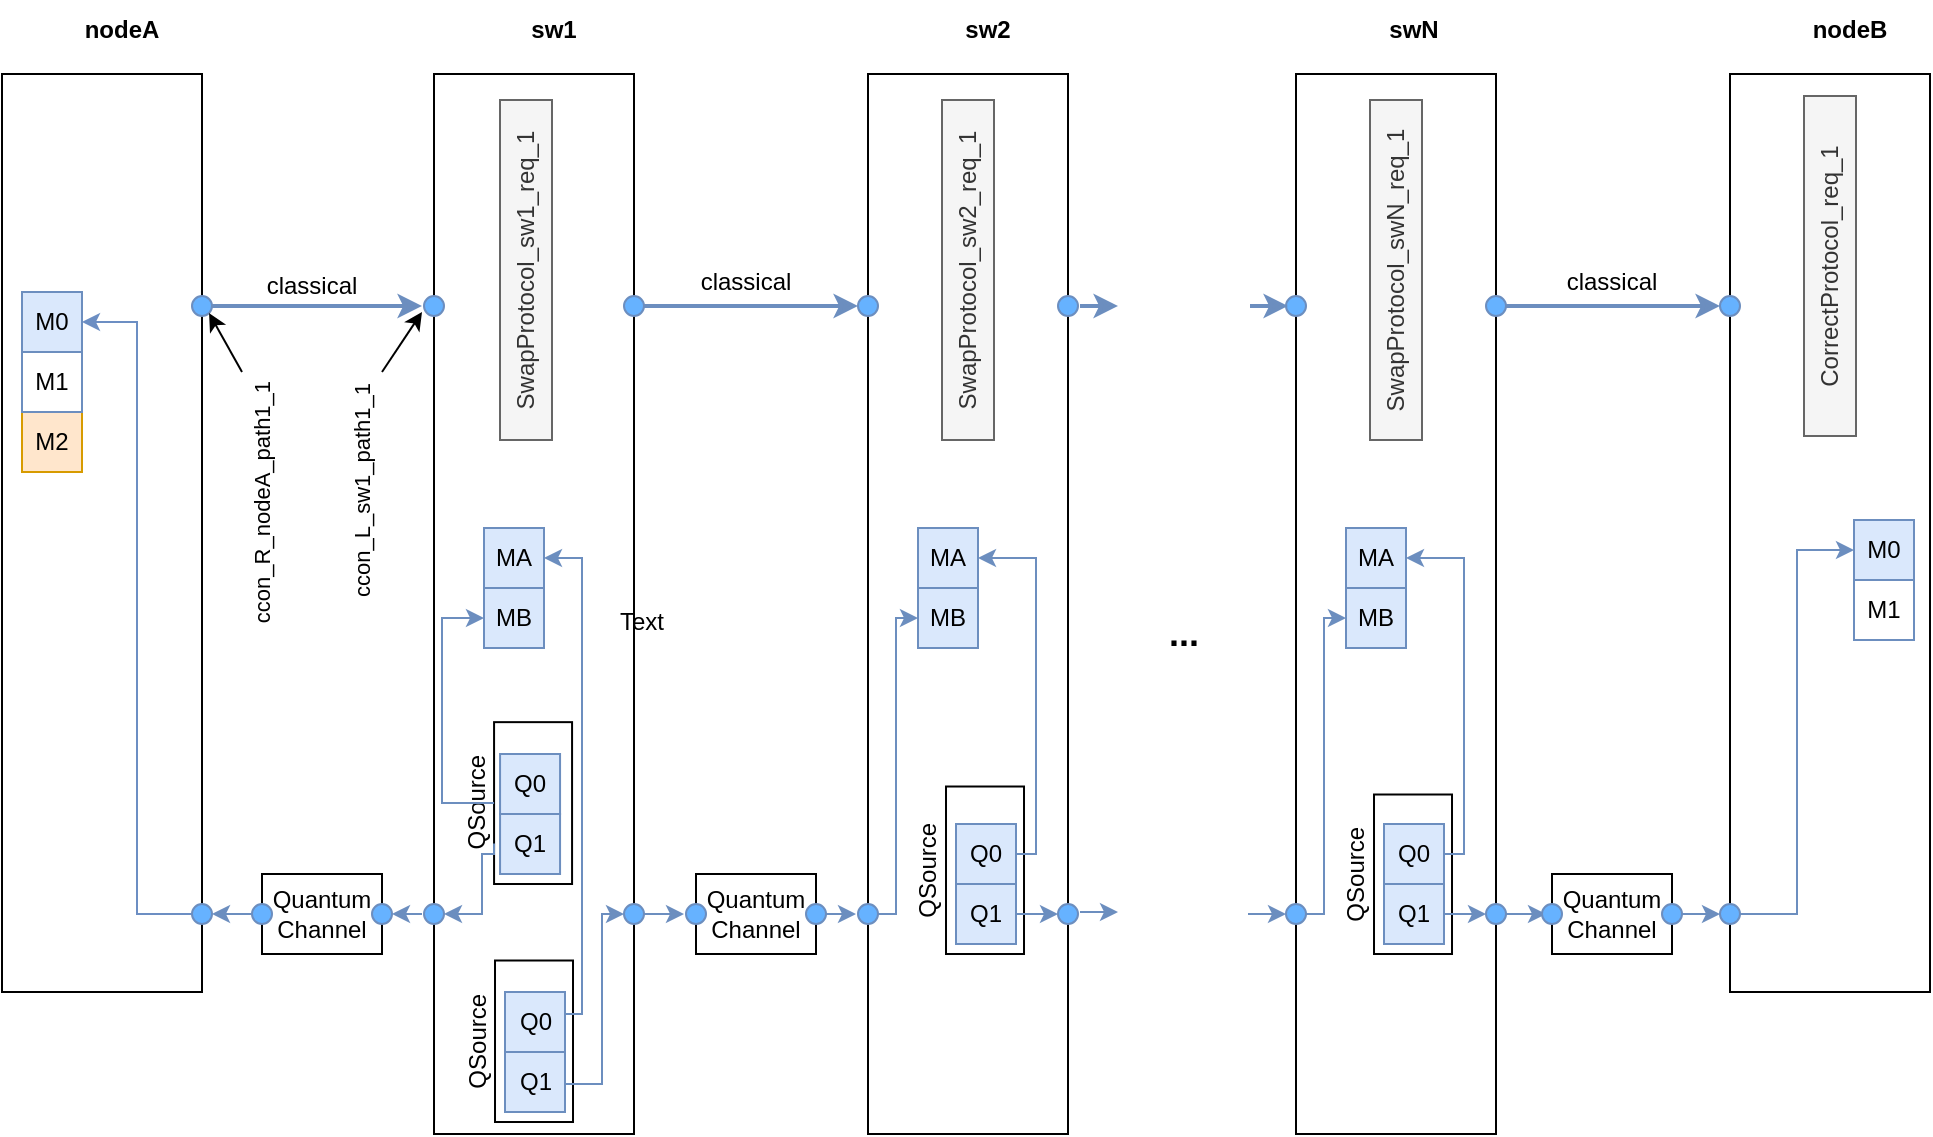 <mxfile version="24.4.0" type="device">
  <diagram name="Página-1" id="eLkDxXY-62TLMYeRFwhm">
    <mxGraphModel dx="792" dy="436" grid="1" gridSize="10" guides="1" tooltips="1" connect="1" arrows="1" fold="1" page="1" pageScale="1" pageWidth="1169" pageHeight="827" math="0" shadow="0">
      <root>
        <mxCell id="0" />
        <mxCell id="1" parent="0" />
        <mxCell id="9aIz3eH4mraqbj3gu_Gu-21" value="" style="rounded=0;whiteSpace=wrap;html=1;" parent="1" vertex="1">
          <mxGeometry x="296" y="120" width="100" height="530" as="geometry" />
        </mxCell>
        <mxCell id="9aIz3eH4mraqbj3gu_Gu-1" value="" style="rounded=0;whiteSpace=wrap;html=1;" parent="1" vertex="1">
          <mxGeometry x="80" y="120" width="100" height="459" as="geometry" />
        </mxCell>
        <mxCell id="9aIz3eH4mraqbj3gu_Gu-2" value="&lt;b&gt;nodeA&lt;/b&gt;" style="text;html=1;align=center;verticalAlign=middle;whiteSpace=wrap;rounded=0;" parent="1" vertex="1">
          <mxGeometry x="110" y="83" width="60" height="30" as="geometry" />
        </mxCell>
        <mxCell id="9aIz3eH4mraqbj3gu_Gu-3" value="M2" style="rounded=0;whiteSpace=wrap;html=1;fillColor=#ffe6cc;strokeColor=#d79b00;" parent="1" vertex="1">
          <mxGeometry x="90" y="289" width="30" height="30" as="geometry" />
        </mxCell>
        <mxCell id="9aIz3eH4mraqbj3gu_Gu-4" value="M0" style="rounded=0;whiteSpace=wrap;html=1;fillColor=#dae8fc;strokeColor=#6c8ebf;" parent="1" vertex="1">
          <mxGeometry x="90" y="229" width="30" height="30" as="geometry" />
        </mxCell>
        <mxCell id="9aIz3eH4mraqbj3gu_Gu-5" value="M1" style="rounded=0;whiteSpace=wrap;html=1;fillColor=none;strokeColor=#6c8ebf;" parent="1" vertex="1">
          <mxGeometry x="90" y="259" width="30" height="30" as="geometry" />
        </mxCell>
        <mxCell id="9aIz3eH4mraqbj3gu_Gu-6" value="Q0" style="rounded=0;whiteSpace=wrap;html=1;fillColor=#dae8fc;strokeColor=#6c8ebf;" parent="1" vertex="1">
          <mxGeometry x="329.03" y="460" width="30" height="30" as="geometry" />
        </mxCell>
        <mxCell id="9aIz3eH4mraqbj3gu_Gu-8" value="&lt;div&gt;QSource&lt;br&gt;&lt;/div&gt;" style="rounded=0;whiteSpace=wrap;html=1;rotation=-90;fillColor=none;labelPosition=center;verticalLabelPosition=top;align=center;verticalAlign=bottom;labelBackgroundColor=default;" parent="1" vertex="1">
          <mxGeometry x="305.07" y="465.04" width="80.93" height="39" as="geometry" />
        </mxCell>
        <mxCell id="9aIz3eH4mraqbj3gu_Gu-7" value="Q1" style="rounded=0;whiteSpace=wrap;html=1;fillColor=#dae8fc;strokeColor=#6c8ebf;" parent="1" vertex="1">
          <mxGeometry x="329.03" y="490" width="30" height="30" as="geometry" />
        </mxCell>
        <mxCell id="9aIz3eH4mraqbj3gu_Gu-19" style="edgeStyle=orthogonalEdgeStyle;rounded=0;orthogonalLoop=1;jettySize=auto;html=1;exitX=1;exitY=0.5;exitDx=0;exitDy=0;entryX=0;entryY=0.5;entryDx=0;entryDy=0;fillColor=#dae8fc;strokeColor=#6c8ebf;startArrow=classic;startFill=1;endArrow=none;endFill=0;" parent="1" source="9aIz3eH4mraqbj3gu_Gu-10" target="9aIz3eH4mraqbj3gu_Gu-16" edge="1">
          <mxGeometry relative="1" as="geometry" />
        </mxCell>
        <mxCell id="Q7HjAmbKDBVqy8clDkbl-3" style="edgeStyle=orthogonalEdgeStyle;rounded=0;orthogonalLoop=1;jettySize=auto;html=1;exitX=0;exitY=0.5;exitDx=0;exitDy=0;entryX=1;entryY=0.5;entryDx=0;entryDy=0;strokeColor=#6c8ec3;" edge="1" parent="1" source="9aIz3eH4mraqbj3gu_Gu-10" target="9aIz3eH4mraqbj3gu_Gu-4">
          <mxGeometry relative="1" as="geometry" />
        </mxCell>
        <mxCell id="9aIz3eH4mraqbj3gu_Gu-10" value="" style="ellipse;whiteSpace=wrap;html=1;aspect=fixed;fillColor=#66B2FF;strokeColor=#6c8ebf;" parent="1" vertex="1">
          <mxGeometry x="175" y="535" width="10" height="10" as="geometry" />
        </mxCell>
        <mxCell id="9aIz3eH4mraqbj3gu_Gu-121" style="edgeStyle=orthogonalEdgeStyle;rounded=0;orthogonalLoop=1;jettySize=auto;html=1;exitX=1;exitY=0.5;exitDx=0;exitDy=0;fillColor=#dae8fc;strokeColor=#6c8ebf;strokeWidth=2;" parent="1" source="9aIz3eH4mraqbj3gu_Gu-12" edge="1">
          <mxGeometry relative="1" as="geometry">
            <mxPoint x="290" y="236" as="targetPoint" />
          </mxGeometry>
        </mxCell>
        <mxCell id="9aIz3eH4mraqbj3gu_Gu-12" value="" style="ellipse;whiteSpace=wrap;html=1;aspect=fixed;fillColor=#66B2FF;strokeColor=#6c8ebf;" parent="1" vertex="1">
          <mxGeometry x="175" y="231" width="10" height="10" as="geometry" />
        </mxCell>
        <mxCell id="9aIz3eH4mraqbj3gu_Gu-14" value="Quantum&lt;div&gt;Channel&lt;/div&gt;" style="rounded=0;whiteSpace=wrap;html=1;" parent="1" vertex="1">
          <mxGeometry x="210" y="520" width="60" height="40" as="geometry" />
        </mxCell>
        <mxCell id="9aIz3eH4mraqbj3gu_Gu-16" value="" style="ellipse;whiteSpace=wrap;html=1;aspect=fixed;fillColor=#66B2FF;strokeColor=#6c8ebf;" parent="1" vertex="1">
          <mxGeometry x="205" y="535" width="10" height="10" as="geometry" />
        </mxCell>
        <mxCell id="9aIz3eH4mraqbj3gu_Gu-37" style="edgeStyle=orthogonalEdgeStyle;rounded=0;orthogonalLoop=1;jettySize=auto;html=1;exitX=1;exitY=0.5;exitDx=0;exitDy=0;fillColor=#dae8fc;strokeColor=#6c8ebf;startArrow=classic;startFill=1;endArrow=none;endFill=0;" parent="1" source="9aIz3eH4mraqbj3gu_Gu-20" edge="1">
          <mxGeometry relative="1" as="geometry">
            <mxPoint x="290" y="540" as="targetPoint" />
          </mxGeometry>
        </mxCell>
        <mxCell id="9aIz3eH4mraqbj3gu_Gu-20" value="" style="ellipse;whiteSpace=wrap;html=1;aspect=fixed;fillColor=#66B2FF;strokeColor=#6c8ebf;" parent="1" vertex="1">
          <mxGeometry x="265" y="535" width="10" height="10" as="geometry" />
        </mxCell>
        <mxCell id="9aIz3eH4mraqbj3gu_Gu-22" value="&lt;b&gt;sw1&lt;/b&gt;" style="text;html=1;align=center;verticalAlign=middle;whiteSpace=wrap;rounded=0;" parent="1" vertex="1">
          <mxGeometry x="326" y="83" width="60" height="30" as="geometry" />
        </mxCell>
        <mxCell id="9aIz3eH4mraqbj3gu_Gu-24" value="MA" style="rounded=0;whiteSpace=wrap;html=1;fillColor=#dae8fc;strokeColor=#6c8ebf;" parent="1" vertex="1">
          <mxGeometry x="321" y="347" width="30" height="30" as="geometry" />
        </mxCell>
        <mxCell id="9aIz3eH4mraqbj3gu_Gu-25" value="MB" style="rounded=0;whiteSpace=wrap;html=1;fillColor=#dae8fc;strokeColor=#6c8ebf;" parent="1" vertex="1">
          <mxGeometry x="321" y="377" width="30" height="30" as="geometry" />
        </mxCell>
        <mxCell id="9aIz3eH4mraqbj3gu_Gu-28" value="&lt;div&gt;QSource&lt;br&gt;&lt;/div&gt;" style="rounded=0;whiteSpace=wrap;html=1;rotation=-90;fillColor=none;labelPosition=center;verticalLabelPosition=top;align=center;verticalAlign=bottom;labelBackgroundColor=default;" parent="1" vertex="1">
          <mxGeometry x="305.63" y="584.13" width="80.75" height="39" as="geometry" />
        </mxCell>
        <mxCell id="9aIz3eH4mraqbj3gu_Gu-42" style="edgeStyle=orthogonalEdgeStyle;rounded=0;orthogonalLoop=1;jettySize=auto;html=1;exitX=0.5;exitY=0;exitDx=0;exitDy=0;entryX=1;entryY=0.5;entryDx=0;entryDy=0;fillColor=#dae8fc;strokeColor=#6c8ebf;" parent="1" source="9aIz3eH4mraqbj3gu_Gu-27" target="9aIz3eH4mraqbj3gu_Gu-24" edge="1">
          <mxGeometry relative="1" as="geometry">
            <Array as="points">
              <mxPoint x="347" y="590" />
              <mxPoint x="370" y="590" />
              <mxPoint x="370" y="362" />
            </Array>
          </mxGeometry>
        </mxCell>
        <mxCell id="9aIz3eH4mraqbj3gu_Gu-27" value="Q0" style="rounded=0;whiteSpace=wrap;html=1;fillColor=#dae8fc;strokeColor=#6c8ebf;" parent="1" vertex="1">
          <mxGeometry x="331.5" y="579" width="30" height="30" as="geometry" />
        </mxCell>
        <mxCell id="9aIz3eH4mraqbj3gu_Gu-29" style="edgeStyle=orthogonalEdgeStyle;rounded=0;orthogonalLoop=1;jettySize=auto;html=1;exitX=1;exitY=0.5;exitDx=0;exitDy=0;entryX=0;entryY=0.5;entryDx=0;entryDy=0;fillColor=#dae8fc;strokeColor=#6c8ebf;" parent="1" source="9aIz3eH4mraqbj3gu_Gu-30" target="9aIz3eH4mraqbj3gu_Gu-32" edge="1">
          <mxGeometry relative="1" as="geometry">
            <mxPoint x="397.12" y="625" as="targetPoint" />
            <Array as="points">
              <mxPoint x="362" y="625" />
              <mxPoint x="380" y="625" />
              <mxPoint x="380" y="540" />
            </Array>
          </mxGeometry>
        </mxCell>
        <mxCell id="9aIz3eH4mraqbj3gu_Gu-30" value="Q1" style="rounded=0;whiteSpace=wrap;html=1;fillColor=#dae8fc;strokeColor=#6c8ebf;" parent="1" vertex="1">
          <mxGeometry x="331.5" y="609" width="30" height="30" as="geometry" />
        </mxCell>
        <mxCell id="9aIz3eH4mraqbj3gu_Gu-31" style="edgeStyle=orthogonalEdgeStyle;rounded=0;orthogonalLoop=1;jettySize=auto;html=1;exitX=1;exitY=0.5;exitDx=0;exitDy=0;entryX=0;entryY=0.5;entryDx=0;entryDy=0;fillColor=#dae8fc;strokeColor=#6c8ebf;" parent="1" source="9aIz3eH4mraqbj3gu_Gu-32" edge="1">
          <mxGeometry relative="1" as="geometry">
            <mxPoint x="421" y="540" as="targetPoint" />
          </mxGeometry>
        </mxCell>
        <mxCell id="9aIz3eH4mraqbj3gu_Gu-32" value="" style="ellipse;whiteSpace=wrap;html=1;aspect=fixed;fillColor=#66B2FF;strokeColor=#6c8ebf;" parent="1" vertex="1">
          <mxGeometry x="391" y="535" width="10" height="10" as="geometry" />
        </mxCell>
        <mxCell id="9aIz3eH4mraqbj3gu_Gu-106" style="edgeStyle=orthogonalEdgeStyle;rounded=0;orthogonalLoop=1;jettySize=auto;html=1;exitX=1;exitY=0.5;exitDx=0;exitDy=0;entryX=0;entryY=0.5;entryDx=0;entryDy=0;fillColor=#dae8fc;strokeColor=#6c8ebf;strokeWidth=2;" parent="1" source="9aIz3eH4mraqbj3gu_Gu-33" target="9aIz3eH4mraqbj3gu_Gu-62" edge="1">
          <mxGeometry relative="1" as="geometry" />
        </mxCell>
        <mxCell id="9aIz3eH4mraqbj3gu_Gu-33" value="" style="ellipse;whiteSpace=wrap;html=1;aspect=fixed;fillColor=#66B2FF;strokeColor=#6c8ebf;" parent="1" vertex="1">
          <mxGeometry x="391" y="231" width="10" height="10" as="geometry" />
        </mxCell>
        <mxCell id="9aIz3eH4mraqbj3gu_Gu-35" value="" style="ellipse;whiteSpace=wrap;html=1;aspect=fixed;fillColor=#66B2FF;strokeColor=#6c8ebf;" parent="1" vertex="1">
          <mxGeometry x="291" y="535" width="10" height="10" as="geometry" />
        </mxCell>
        <mxCell id="9aIz3eH4mraqbj3gu_Gu-13" value="" style="ellipse;whiteSpace=wrap;html=1;aspect=fixed;fillColor=#66B2FF;strokeColor=#6c8ebf;" parent="1" vertex="1">
          <mxGeometry x="291" y="231" width="10" height="10" as="geometry" />
        </mxCell>
        <mxCell id="9aIz3eH4mraqbj3gu_Gu-43" value="Quantum&lt;div&gt;Channel&lt;/div&gt;" style="rounded=0;whiteSpace=wrap;html=1;" parent="1" vertex="1">
          <mxGeometry x="427" y="520" width="60" height="40" as="geometry" />
        </mxCell>
        <mxCell id="9aIz3eH4mraqbj3gu_Gu-44" value="" style="ellipse;whiteSpace=wrap;html=1;aspect=fixed;fillColor=#66B2FF;strokeColor=#6c8ebf;" parent="1" vertex="1">
          <mxGeometry x="422" y="535" width="10" height="10" as="geometry" />
        </mxCell>
        <mxCell id="9aIz3eH4mraqbj3gu_Gu-45" style="edgeStyle=orthogonalEdgeStyle;rounded=0;orthogonalLoop=1;jettySize=auto;html=1;exitX=1;exitY=0.5;exitDx=0;exitDy=0;fillColor=#dae8fc;strokeColor=#6c8ebf;" parent="1" source="9aIz3eH4mraqbj3gu_Gu-46" edge="1">
          <mxGeometry relative="1" as="geometry">
            <mxPoint x="507" y="540" as="targetPoint" />
          </mxGeometry>
        </mxCell>
        <mxCell id="9aIz3eH4mraqbj3gu_Gu-46" value="" style="ellipse;whiteSpace=wrap;html=1;aspect=fixed;fillColor=#66B2FF;strokeColor=#6c8ebf;" parent="1" vertex="1">
          <mxGeometry x="482" y="535" width="10" height="10" as="geometry" />
        </mxCell>
        <mxCell id="9aIz3eH4mraqbj3gu_Gu-47" value="" style="rounded=0;whiteSpace=wrap;html=1;" parent="1" vertex="1">
          <mxGeometry x="513" y="120" width="100" height="530" as="geometry" />
        </mxCell>
        <mxCell id="9aIz3eH4mraqbj3gu_Gu-48" value="&lt;b&gt;sw2&lt;/b&gt;" style="text;html=1;align=center;verticalAlign=middle;whiteSpace=wrap;rounded=0;" parent="1" vertex="1">
          <mxGeometry x="543" y="83" width="60" height="30" as="geometry" />
        </mxCell>
        <mxCell id="9aIz3eH4mraqbj3gu_Gu-49" value="MA" style="rounded=0;whiteSpace=wrap;html=1;fillColor=#dae8fc;strokeColor=#6c8ebf;" parent="1" vertex="1">
          <mxGeometry x="538" y="347" width="30" height="30" as="geometry" />
        </mxCell>
        <mxCell id="9aIz3eH4mraqbj3gu_Gu-50" value="MB" style="rounded=0;whiteSpace=wrap;html=1;fillColor=#dae8fc;strokeColor=#6c8ebf;" parent="1" vertex="1">
          <mxGeometry x="538" y="377" width="30" height="30" as="geometry" />
        </mxCell>
        <mxCell id="9aIz3eH4mraqbj3gu_Gu-51" value="&lt;div&gt;QSource&lt;br&gt;&lt;/div&gt;" style="rounded=0;whiteSpace=wrap;html=1;rotation=-90;fillColor=none;labelPosition=center;verticalLabelPosition=top;align=center;verticalAlign=bottom;labelBackgroundColor=default;" parent="1" vertex="1">
          <mxGeometry x="529.63" y="498.63" width="83.75" height="39" as="geometry" />
        </mxCell>
        <mxCell id="9aIz3eH4mraqbj3gu_Gu-52" style="edgeStyle=orthogonalEdgeStyle;rounded=0;orthogonalLoop=1;jettySize=auto;html=1;exitX=1;exitY=0.5;exitDx=0;exitDy=0;entryX=1;entryY=0.5;entryDx=0;entryDy=0;fillColor=#dae8fc;strokeColor=#6c8ebf;" parent="1" source="9aIz3eH4mraqbj3gu_Gu-53" target="9aIz3eH4mraqbj3gu_Gu-49" edge="1">
          <mxGeometry relative="1" as="geometry">
            <Array as="points">
              <mxPoint x="597" y="510" />
              <mxPoint x="597" y="362" />
            </Array>
          </mxGeometry>
        </mxCell>
        <mxCell id="9aIz3eH4mraqbj3gu_Gu-53" value="Q0" style="rounded=0;whiteSpace=wrap;html=1;fillColor=#dae8fc;strokeColor=#6c8ebf;" parent="1" vertex="1">
          <mxGeometry x="557" y="495" width="30" height="30" as="geometry" />
        </mxCell>
        <mxCell id="9aIz3eH4mraqbj3gu_Gu-54" style="edgeStyle=orthogonalEdgeStyle;rounded=0;orthogonalLoop=1;jettySize=auto;html=1;exitX=1;exitY=0.5;exitDx=0;exitDy=0;entryX=0;entryY=0.5;entryDx=0;entryDy=0;fillColor=#dae8fc;strokeColor=#6c8ebf;" parent="1" source="9aIz3eH4mraqbj3gu_Gu-55" target="9aIz3eH4mraqbj3gu_Gu-57" edge="1">
          <mxGeometry relative="1" as="geometry" />
        </mxCell>
        <mxCell id="9aIz3eH4mraqbj3gu_Gu-55" value="Q1" style="rounded=0;whiteSpace=wrap;html=1;fillColor=#dae8fc;strokeColor=#6c8ebf;" parent="1" vertex="1">
          <mxGeometry x="557" y="525" width="30" height="30" as="geometry" />
        </mxCell>
        <mxCell id="9aIz3eH4mraqbj3gu_Gu-57" value="" style="ellipse;whiteSpace=wrap;html=1;aspect=fixed;fillColor=#66B2FF;strokeColor=#6c8ebf;" parent="1" vertex="1">
          <mxGeometry x="608" y="535" width="10" height="10" as="geometry" />
        </mxCell>
        <mxCell id="9aIz3eH4mraqbj3gu_Gu-58" value="" style="ellipse;whiteSpace=wrap;html=1;aspect=fixed;fillColor=#66B2FF;strokeColor=#6c8ebf;" parent="1" vertex="1">
          <mxGeometry x="608" y="231" width="10" height="10" as="geometry" />
        </mxCell>
        <mxCell id="9aIz3eH4mraqbj3gu_Gu-60" style="edgeStyle=orthogonalEdgeStyle;rounded=0;orthogonalLoop=1;jettySize=auto;html=1;exitX=1;exitY=0.5;exitDx=0;exitDy=0;entryX=0;entryY=0.5;entryDx=0;entryDy=0;fillColor=#dae8fc;strokeColor=#6c8ebf;" parent="1" source="9aIz3eH4mraqbj3gu_Gu-61" target="9aIz3eH4mraqbj3gu_Gu-50" edge="1">
          <mxGeometry relative="1" as="geometry">
            <Array as="points">
              <mxPoint x="527" y="540" />
              <mxPoint x="527" y="392" />
            </Array>
          </mxGeometry>
        </mxCell>
        <mxCell id="9aIz3eH4mraqbj3gu_Gu-61" value="" style="ellipse;whiteSpace=wrap;html=1;aspect=fixed;fillColor=#66B2FF;strokeColor=#6c8ebf;" parent="1" vertex="1">
          <mxGeometry x="508" y="535" width="10" height="10" as="geometry" />
        </mxCell>
        <mxCell id="9aIz3eH4mraqbj3gu_Gu-62" value="" style="ellipse;whiteSpace=wrap;html=1;aspect=fixed;fillColor=#66B2FF;strokeColor=#6c8ebf;" parent="1" vertex="1">
          <mxGeometry x="508" y="231" width="10" height="10" as="geometry" />
        </mxCell>
        <mxCell id="9aIz3eH4mraqbj3gu_Gu-63" value="&lt;b&gt;&lt;font style=&quot;font-size: 18px;&quot;&gt;...&lt;/font&gt;&lt;/b&gt;" style="rounded=0;whiteSpace=wrap;html=1;strokeColor=none;" parent="1" vertex="1">
          <mxGeometry x="641" y="239" width="60" height="321" as="geometry" />
        </mxCell>
        <mxCell id="9aIz3eH4mraqbj3gu_Gu-67" value="" style="rounded=0;whiteSpace=wrap;html=1;" parent="1" vertex="1">
          <mxGeometry x="727" y="120" width="100" height="530" as="geometry" />
        </mxCell>
        <mxCell id="9aIz3eH4mraqbj3gu_Gu-68" value="&lt;b&gt;swN&lt;/b&gt;" style="text;html=1;align=center;verticalAlign=middle;whiteSpace=wrap;rounded=0;" parent="1" vertex="1">
          <mxGeometry x="756" y="83" width="60" height="30" as="geometry" />
        </mxCell>
        <mxCell id="9aIz3eH4mraqbj3gu_Gu-69" value="MA" style="rounded=0;whiteSpace=wrap;html=1;fillColor=#dae8fc;strokeColor=#6c8ebf;" parent="1" vertex="1">
          <mxGeometry x="752" y="347" width="30" height="30" as="geometry" />
        </mxCell>
        <mxCell id="9aIz3eH4mraqbj3gu_Gu-70" value="MB" style="rounded=0;whiteSpace=wrap;html=1;fillColor=#dae8fc;strokeColor=#6c8ebf;" parent="1" vertex="1">
          <mxGeometry x="752" y="377" width="30" height="30" as="geometry" />
        </mxCell>
        <mxCell id="9aIz3eH4mraqbj3gu_Gu-71" value="&lt;div&gt;QSource&lt;br&gt;&lt;/div&gt;" style="rounded=0;whiteSpace=wrap;html=1;rotation=-90;fillColor=none;labelPosition=center;verticalLabelPosition=top;align=center;verticalAlign=bottom;labelBackgroundColor=default;" parent="1" vertex="1">
          <mxGeometry x="745.63" y="500.63" width="79.75" height="39" as="geometry" />
        </mxCell>
        <mxCell id="9aIz3eH4mraqbj3gu_Gu-72" style="edgeStyle=orthogonalEdgeStyle;rounded=0;orthogonalLoop=1;jettySize=auto;html=1;exitX=1;exitY=0.5;exitDx=0;exitDy=0;entryX=1;entryY=0.5;entryDx=0;entryDy=0;fillColor=#dae8fc;strokeColor=#6c8ebf;" parent="1" source="9aIz3eH4mraqbj3gu_Gu-73" target="9aIz3eH4mraqbj3gu_Gu-69" edge="1">
          <mxGeometry relative="1" as="geometry">
            <Array as="points">
              <mxPoint x="811" y="510" />
              <mxPoint x="811" y="362" />
            </Array>
          </mxGeometry>
        </mxCell>
        <mxCell id="9aIz3eH4mraqbj3gu_Gu-73" value="Q0" style="rounded=0;whiteSpace=wrap;html=1;fillColor=#dae8fc;strokeColor=#6c8ebf;" parent="1" vertex="1">
          <mxGeometry x="771" y="495" width="30" height="30" as="geometry" />
        </mxCell>
        <mxCell id="9aIz3eH4mraqbj3gu_Gu-74" style="edgeStyle=orthogonalEdgeStyle;rounded=0;orthogonalLoop=1;jettySize=auto;html=1;exitX=1;exitY=0.5;exitDx=0;exitDy=0;entryX=0;entryY=0.5;entryDx=0;entryDy=0;fillColor=#dae8fc;strokeColor=#6c8ebf;" parent="1" source="9aIz3eH4mraqbj3gu_Gu-75" target="9aIz3eH4mraqbj3gu_Gu-77" edge="1">
          <mxGeometry relative="1" as="geometry" />
        </mxCell>
        <mxCell id="9aIz3eH4mraqbj3gu_Gu-75" value="Q1" style="rounded=0;whiteSpace=wrap;html=1;fillColor=#dae8fc;strokeColor=#6c8ebf;" parent="1" vertex="1">
          <mxGeometry x="771" y="525" width="30" height="30" as="geometry" />
        </mxCell>
        <mxCell id="9aIz3eH4mraqbj3gu_Gu-76" style="edgeStyle=orthogonalEdgeStyle;rounded=0;orthogonalLoop=1;jettySize=auto;html=1;exitX=1;exitY=0.5;exitDx=0;exitDy=0;entryX=0;entryY=0.5;entryDx=0;entryDy=0;fillColor=#dae8fc;strokeColor=#6c8ebf;" parent="1" source="9aIz3eH4mraqbj3gu_Gu-77" edge="1">
          <mxGeometry relative="1" as="geometry">
            <mxPoint x="852" y="540" as="targetPoint" />
          </mxGeometry>
        </mxCell>
        <mxCell id="9aIz3eH4mraqbj3gu_Gu-77" value="" style="ellipse;whiteSpace=wrap;html=1;aspect=fixed;fillColor=#66B2FF;strokeColor=#6c8ebf;" parent="1" vertex="1">
          <mxGeometry x="822" y="535" width="10" height="10" as="geometry" />
        </mxCell>
        <mxCell id="9aIz3eH4mraqbj3gu_Gu-108" style="edgeStyle=orthogonalEdgeStyle;rounded=0;orthogonalLoop=1;jettySize=auto;html=1;exitX=1;exitY=0.5;exitDx=0;exitDy=0;fillColor=#dae8fc;strokeColor=#6c8ebf;strokeWidth=2;" parent="1" source="9aIz3eH4mraqbj3gu_Gu-78" target="9aIz3eH4mraqbj3gu_Gu-107" edge="1">
          <mxGeometry relative="1" as="geometry" />
        </mxCell>
        <mxCell id="9aIz3eH4mraqbj3gu_Gu-78" value="" style="ellipse;whiteSpace=wrap;html=1;aspect=fixed;fillColor=#66B2FF;strokeColor=#6c8ebf;" parent="1" vertex="1">
          <mxGeometry x="822" y="231" width="10" height="10" as="geometry" />
        </mxCell>
        <mxCell id="9aIz3eH4mraqbj3gu_Gu-79" style="edgeStyle=orthogonalEdgeStyle;rounded=0;orthogonalLoop=1;jettySize=auto;html=1;exitX=1;exitY=0.5;exitDx=0;exitDy=0;entryX=0;entryY=0.5;entryDx=0;entryDy=0;fillColor=#dae8fc;strokeColor=#6c8ebf;" parent="1" source="9aIz3eH4mraqbj3gu_Gu-80" target="9aIz3eH4mraqbj3gu_Gu-70" edge="1">
          <mxGeometry relative="1" as="geometry">
            <Array as="points">
              <mxPoint x="741" y="540" />
              <mxPoint x="741" y="392" />
            </Array>
          </mxGeometry>
        </mxCell>
        <mxCell id="9aIz3eH4mraqbj3gu_Gu-80" value="" style="ellipse;whiteSpace=wrap;html=1;aspect=fixed;fillColor=#66B2FF;strokeColor=#6c8ebf;" parent="1" vertex="1">
          <mxGeometry x="722" y="535" width="10" height="10" as="geometry" />
        </mxCell>
        <mxCell id="9aIz3eH4mraqbj3gu_Gu-81" value="" style="ellipse;whiteSpace=wrap;html=1;aspect=fixed;fillColor=#66B2FF;strokeColor=#6c8ebf;" parent="1" vertex="1">
          <mxGeometry x="722" y="231" width="10" height="10" as="geometry" />
        </mxCell>
        <mxCell id="9aIz3eH4mraqbj3gu_Gu-82" value="" style="rounded=0;whiteSpace=wrap;html=1;" parent="1" vertex="1">
          <mxGeometry x="944" y="120" width="100" height="459" as="geometry" />
        </mxCell>
        <mxCell id="9aIz3eH4mraqbj3gu_Gu-83" value="&lt;b&gt;nodeB&lt;/b&gt;" style="text;html=1;align=center;verticalAlign=middle;whiteSpace=wrap;rounded=0;" parent="1" vertex="1">
          <mxGeometry x="974" y="83" width="60" height="30" as="geometry" />
        </mxCell>
        <mxCell id="9aIz3eH4mraqbj3gu_Gu-85" value="M0" style="rounded=0;whiteSpace=wrap;html=1;fillColor=#dae8fc;strokeColor=#6c8ebf;" parent="1" vertex="1">
          <mxGeometry x="1006" y="343" width="30" height="30" as="geometry" />
        </mxCell>
        <mxCell id="9aIz3eH4mraqbj3gu_Gu-86" value="M1" style="rounded=0;whiteSpace=wrap;html=1;fillColor=none;strokeColor=#6c8ebf;" parent="1" vertex="1">
          <mxGeometry x="1006" y="373" width="30" height="30" as="geometry" />
        </mxCell>
        <mxCell id="9aIz3eH4mraqbj3gu_Gu-94" value="Quantum&lt;div&gt;Channel&lt;/div&gt;" style="rounded=0;whiteSpace=wrap;html=1;" parent="1" vertex="1">
          <mxGeometry x="855" y="520" width="60" height="40" as="geometry" />
        </mxCell>
        <mxCell id="9aIz3eH4mraqbj3gu_Gu-95" value="" style="ellipse;whiteSpace=wrap;html=1;aspect=fixed;fillColor=#66B2FF;strokeColor=#6c8ebf;" parent="1" vertex="1">
          <mxGeometry x="850" y="535" width="10" height="10" as="geometry" />
        </mxCell>
        <mxCell id="9aIz3eH4mraqbj3gu_Gu-98" style="edgeStyle=orthogonalEdgeStyle;rounded=0;orthogonalLoop=1;jettySize=auto;html=1;exitX=1;exitY=0.5;exitDx=0;exitDy=0;entryX=0;entryY=0.5;entryDx=0;entryDy=0;fillColor=#dae8fc;strokeColor=#6c8ebf;" parent="1" source="9aIz3eH4mraqbj3gu_Gu-96" target="9aIz3eH4mraqbj3gu_Gu-97" edge="1">
          <mxGeometry relative="1" as="geometry" />
        </mxCell>
        <mxCell id="9aIz3eH4mraqbj3gu_Gu-96" value="" style="ellipse;whiteSpace=wrap;html=1;aspect=fixed;fillColor=#66B2FF;strokeColor=#6c8ebf;" parent="1" vertex="1">
          <mxGeometry x="910" y="535" width="10" height="10" as="geometry" />
        </mxCell>
        <mxCell id="9aIz3eH4mraqbj3gu_Gu-103" style="edgeStyle=orthogonalEdgeStyle;rounded=0;orthogonalLoop=1;jettySize=auto;html=1;exitX=1;exitY=0.5;exitDx=0;exitDy=0;entryX=0;entryY=0.5;entryDx=0;entryDy=0;fillColor=#dae8fc;strokeColor=#6c8ebf;" parent="1" source="9aIz3eH4mraqbj3gu_Gu-97" target="9aIz3eH4mraqbj3gu_Gu-85" edge="1">
          <mxGeometry relative="1" as="geometry" />
        </mxCell>
        <mxCell id="9aIz3eH4mraqbj3gu_Gu-97" value="" style="ellipse;whiteSpace=wrap;html=1;aspect=fixed;fillColor=#66B2FF;strokeColor=#6c8ebf;" parent="1" vertex="1">
          <mxGeometry x="939" y="535" width="10" height="10" as="geometry" />
        </mxCell>
        <mxCell id="9aIz3eH4mraqbj3gu_Gu-99" style="edgeStyle=orthogonalEdgeStyle;rounded=0;orthogonalLoop=1;jettySize=auto;html=1;exitX=1;exitY=0.5;exitDx=0;exitDy=0;entryX=0;entryY=0.5;entryDx=0;entryDy=0;fillColor=#dae8fc;strokeColor=#6c8ebf;" parent="1" edge="1">
          <mxGeometry relative="1" as="geometry">
            <mxPoint x="703" y="540" as="sourcePoint" />
            <mxPoint x="722" y="540" as="targetPoint" />
          </mxGeometry>
        </mxCell>
        <mxCell id="9aIz3eH4mraqbj3gu_Gu-100" style="edgeStyle=orthogonalEdgeStyle;rounded=0;orthogonalLoop=1;jettySize=auto;html=1;exitX=1;exitY=0.5;exitDx=0;exitDy=0;entryX=0;entryY=0.5;entryDx=0;entryDy=0;fillColor=#dae8fc;strokeColor=#6c8ebf;" parent="1" edge="1">
          <mxGeometry relative="1" as="geometry">
            <mxPoint x="619" y="539" as="sourcePoint" />
            <mxPoint x="638" y="539" as="targetPoint" />
          </mxGeometry>
        </mxCell>
        <mxCell id="9aIz3eH4mraqbj3gu_Gu-101" style="edgeStyle=orthogonalEdgeStyle;rounded=0;orthogonalLoop=1;jettySize=auto;html=1;exitX=1;exitY=0.5;exitDx=0;exitDy=0;entryX=0;entryY=0.5;entryDx=0;entryDy=0;fillColor=#dae8fc;strokeColor=#6c8ebf;strokeWidth=2;" parent="1" edge="1">
          <mxGeometry relative="1" as="geometry">
            <mxPoint x="619" y="236" as="sourcePoint" />
            <mxPoint x="638" y="236" as="targetPoint" />
          </mxGeometry>
        </mxCell>
        <mxCell id="9aIz3eH4mraqbj3gu_Gu-102" style="edgeStyle=orthogonalEdgeStyle;rounded=0;orthogonalLoop=1;jettySize=auto;html=1;exitX=1;exitY=0.5;exitDx=0;exitDy=0;entryX=0;entryY=0.5;entryDx=0;entryDy=0;fillColor=#dae8fc;strokeColor=#6c8ebf;strokeWidth=2;" parent="1" edge="1">
          <mxGeometry relative="1" as="geometry">
            <mxPoint x="704" y="236" as="sourcePoint" />
            <mxPoint x="723" y="236" as="targetPoint" />
          </mxGeometry>
        </mxCell>
        <mxCell id="9aIz3eH4mraqbj3gu_Gu-107" value="" style="ellipse;whiteSpace=wrap;html=1;aspect=fixed;fillColor=#66B2FF;strokeColor=#6c8ebf;" parent="1" vertex="1">
          <mxGeometry x="939" y="231" width="10" height="10" as="geometry" />
        </mxCell>
        <mxCell id="9aIz3eH4mraqbj3gu_Gu-109" value="classical" style="text;html=1;align=center;verticalAlign=middle;whiteSpace=wrap;rounded=0;" parent="1" vertex="1">
          <mxGeometry x="205" y="211" width="60" height="30" as="geometry" />
        </mxCell>
        <mxCell id="9aIz3eH4mraqbj3gu_Gu-110" value="classical" style="text;html=1;align=center;verticalAlign=middle;whiteSpace=wrap;rounded=0;" parent="1" vertex="1">
          <mxGeometry x="422" y="209" width="60" height="30" as="geometry" />
        </mxCell>
        <mxCell id="9aIz3eH4mraqbj3gu_Gu-111" value="classical" style="text;html=1;align=center;verticalAlign=middle;whiteSpace=wrap;rounded=0;" parent="1" vertex="1">
          <mxGeometry x="855" y="209" width="60" height="30" as="geometry" />
        </mxCell>
        <mxCell id="9aIz3eH4mraqbj3gu_Gu-115" value="ccon_L_sw1_path1_1" style="text;html=1;align=center;verticalAlign=middle;whiteSpace=wrap;rounded=0;fontSize=11;rotation=-90;" parent="1" vertex="1">
          <mxGeometry x="185" y="313" width="150" height="30" as="geometry" />
        </mxCell>
        <mxCell id="9aIz3eH4mraqbj3gu_Gu-112" value="ccon_R_nodeA_path1_1" style="text;html=1;align=center;verticalAlign=middle;whiteSpace=wrap;rounded=0;fontSize=11;rotation=-90;" parent="1" vertex="1">
          <mxGeometry x="136.13" y="319" width="147.75" height="30" as="geometry" />
        </mxCell>
        <mxCell id="9aIz3eH4mraqbj3gu_Gu-123" value="" style="endArrow=classic;html=1;rounded=0;entryX=1;entryY=1;entryDx=0;entryDy=0;" parent="1" target="9aIz3eH4mraqbj3gu_Gu-12" edge="1">
          <mxGeometry width="50" height="50" relative="1" as="geometry">
            <mxPoint x="200" y="269" as="sourcePoint" />
            <mxPoint x="350" y="349" as="targetPoint" />
          </mxGeometry>
        </mxCell>
        <mxCell id="9aIz3eH4mraqbj3gu_Gu-124" value="" style="endArrow=classic;html=1;rounded=0;" parent="1" edge="1">
          <mxGeometry width="50" height="50" relative="1" as="geometry">
            <mxPoint x="270" y="269" as="sourcePoint" />
            <mxPoint x="290" y="239" as="targetPoint" />
          </mxGeometry>
        </mxCell>
        <mxCell id="bTAhUa1jSER5jqgThFil-4" value="Text" style="text;html=1;align=center;verticalAlign=middle;whiteSpace=wrap;rounded=0;" parent="1" vertex="1">
          <mxGeometry x="370" y="379" width="60" height="30" as="geometry" />
        </mxCell>
        <mxCell id="bTAhUa1jSER5jqgThFil-8" value="SwapProtocol_sw1_req_1" style="rounded=0;whiteSpace=wrap;html=1;rotation=-90;fillColor=#f5f5f5;fontColor=#333333;strokeColor=#666666;" parent="1" vertex="1">
          <mxGeometry x="257" y="205" width="170" height="26" as="geometry" />
        </mxCell>
        <mxCell id="bTAhUa1jSER5jqgThFil-10" value="SwapProtocol_sw2_req_1" style="rounded=0;whiteSpace=wrap;html=1;rotation=-90;fillColor=#f5f5f5;fontColor=#333333;strokeColor=#666666;" parent="1" vertex="1">
          <mxGeometry x="478" y="205" width="170" height="26" as="geometry" />
        </mxCell>
        <mxCell id="bTAhUa1jSER5jqgThFil-11" value="SwapProtocol_swN_req_1" style="rounded=0;whiteSpace=wrap;html=1;rotation=-90;fillColor=#f5f5f5;fontColor=#333333;strokeColor=#666666;" parent="1" vertex="1">
          <mxGeometry x="692" y="205" width="170" height="26" as="geometry" />
        </mxCell>
        <mxCell id="bTAhUa1jSER5jqgThFil-12" value="CorrectProtocol_req_1" style="rounded=0;whiteSpace=wrap;html=1;rotation=-90;fillColor=#f5f5f5;fontColor=#333333;strokeColor=#666666;" parent="1" vertex="1">
          <mxGeometry x="909" y="203" width="170" height="26" as="geometry" />
        </mxCell>
        <mxCell id="Q7HjAmbKDBVqy8clDkbl-4" style="edgeStyle=orthogonalEdgeStyle;rounded=0;orthogonalLoop=1;jettySize=auto;html=1;entryX=1;entryY=0.5;entryDx=0;entryDy=0;fillColor=#dae8fc;strokeColor=#6c8ebf;exitX=0.25;exitY=0;exitDx=0;exitDy=0;" edge="1" parent="1" source="9aIz3eH4mraqbj3gu_Gu-8" target="9aIz3eH4mraqbj3gu_Gu-35">
          <mxGeometry relative="1" as="geometry">
            <mxPoint x="372" y="634" as="sourcePoint" />
            <mxPoint x="401" y="550" as="targetPoint" />
            <Array as="points">
              <mxPoint x="326" y="510" />
              <mxPoint x="320" y="510" />
              <mxPoint x="320" y="540" />
            </Array>
          </mxGeometry>
        </mxCell>
        <mxCell id="Q7HjAmbKDBVqy8clDkbl-6" style="edgeStyle=orthogonalEdgeStyle;rounded=0;orthogonalLoop=1;jettySize=auto;html=1;entryX=0;entryY=0.5;entryDx=0;entryDy=0;fillColor=#dae8fc;strokeColor=#6c8ebf;" edge="1" parent="1" source="9aIz3eH4mraqbj3gu_Gu-8" target="9aIz3eH4mraqbj3gu_Gu-25">
          <mxGeometry relative="1" as="geometry">
            <mxPoint x="210" y="612" as="sourcePoint" />
            <mxPoint x="136.13" y="641.5" as="targetPoint" />
            <Array as="points">
              <mxPoint x="300" y="485" />
              <mxPoint x="300" y="392" />
            </Array>
          </mxGeometry>
        </mxCell>
      </root>
    </mxGraphModel>
  </diagram>
</mxfile>
